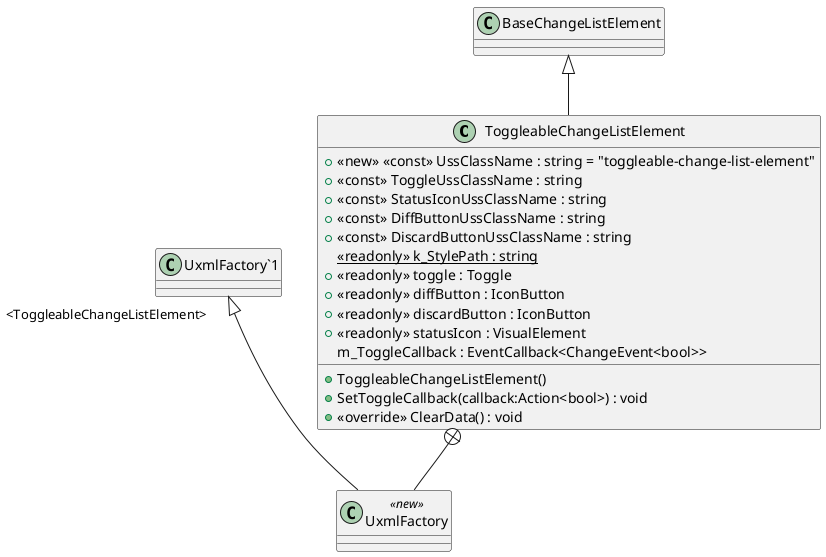 @startuml
class ToggleableChangeListElement {
    + <<new>> <<const>> UssClassName : string = "toggleable-change-list-element"
    + <<const>> ToggleUssClassName : string
    + <<const>> StatusIconUssClassName : string
    + <<const>> DiffButtonUssClassName : string
    + <<const>> DiscardButtonUssClassName : string
    {static} <<readonly>> k_StylePath : string
    + <<readonly>> toggle : Toggle
    + <<readonly>> diffButton : IconButton
    + <<readonly>> discardButton : IconButton
    + <<readonly>> statusIcon : VisualElement
    m_ToggleCallback : EventCallback<ChangeEvent<bool>>
    + ToggleableChangeListElement()
    + SetToggleCallback(callback:Action<bool>) : void
    + <<override>> ClearData() : void
}
class UxmlFactory <<new>> {
}
BaseChangeListElement <|-- ToggleableChangeListElement
ToggleableChangeListElement +-- UxmlFactory
"UxmlFactory`1" "<ToggleableChangeListElement>" <|-- UxmlFactory
@enduml
